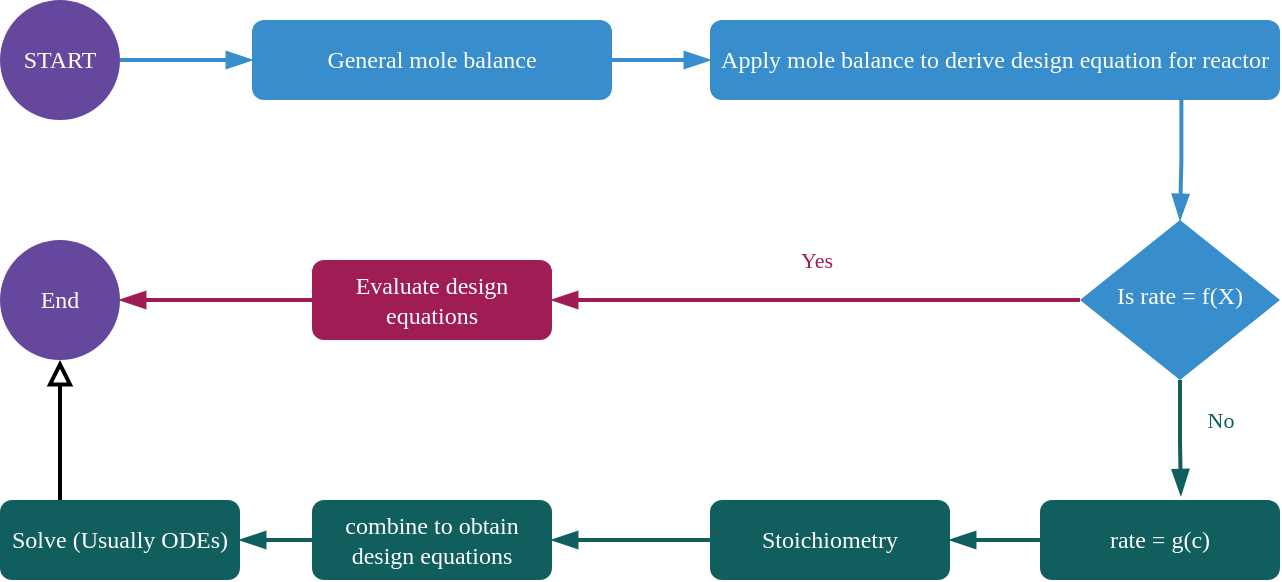<mxfile version="24.1.0" type="device">
  <diagram id="C5RBs43oDa-KdzZeNtuy" name="Page-1">
    <mxGraphModel dx="892" dy="774" grid="1" gridSize="10" guides="1" tooltips="1" connect="1" arrows="1" fold="1" page="1" pageScale="1" pageWidth="827" pageHeight="1169" math="1" shadow="0">
      <root>
        <mxCell id="WIyWlLk6GJQsqaUBKTNV-0" />
        <mxCell id="WIyWlLk6GJQsqaUBKTNV-1" parent="WIyWlLk6GJQsqaUBKTNV-0" />
        <mxCell id="WIyWlLk6GJQsqaUBKTNV-3" value="General mole balance" style="rounded=1;whiteSpace=wrap;html=1;fontSize=12;glass=0;strokeWidth=1;shadow=0;fontFamily=IBM Plex Sans;fillColor=#388ecc;fontColor=#ffffff;strokeColor=none;" parent="WIyWlLk6GJQsqaUBKTNV-1" vertex="1">
          <mxGeometry x="166" y="80" width="180" height="40" as="geometry" />
        </mxCell>
        <mxCell id="iGngKzLIpx9GkMjgScN4-27" value="" style="edgeStyle=orthogonalEdgeStyle;rounded=0;orthogonalLoop=1;jettySize=auto;html=1;labelBackgroundColor=none;endArrow=blockThin;fontFamily=IBM Plex Sans;endFill=1;endSize=8;strokeWidth=2;shadow=0;fillColor=#d80073;strokeColor=#388ecc;" parent="WIyWlLk6GJQsqaUBKTNV-1" source="iGngKzLIpx9GkMjgScN4-0" target="WIyWlLk6GJQsqaUBKTNV-3" edge="1">
          <mxGeometry relative="1" as="geometry" />
        </mxCell>
        <mxCell id="iGngKzLIpx9GkMjgScN4-0" value="START" style="ellipse;whiteSpace=wrap;html=1;aspect=fixed;fontFamily=IBM Plex Sans;fillColor=#65489d;fontColor=#ffffff;strokeColor=none;" parent="WIyWlLk6GJQsqaUBKTNV-1" vertex="1">
          <mxGeometry x="40" y="70" width="60" height="60" as="geometry" />
        </mxCell>
        <mxCell id="iGngKzLIpx9GkMjgScN4-4" value="Evaluate design equations" style="rounded=1;whiteSpace=wrap;html=1;fontSize=12;glass=0;strokeWidth=1;shadow=0;fontFamily=IBM Plex Sans;fillColor=#9f1d54;fontColor=#ffffff;strokeColor=none;" parent="WIyWlLk6GJQsqaUBKTNV-1" vertex="1">
          <mxGeometry x="196" y="200" width="120" height="40" as="geometry" />
        </mxCell>
        <mxCell id="iGngKzLIpx9GkMjgScN4-10" value="Apply mole balance to derive design equation for reactor" style="rounded=1;whiteSpace=wrap;html=1;fontSize=12;glass=0;strokeWidth=1;shadow=0;fontFamily=IBM Plex Sans;fillColor=#388ecc;fontColor=#ffffff;strokeColor=none;align=center;verticalAlign=middle;" parent="WIyWlLk6GJQsqaUBKTNV-1" vertex="1">
          <mxGeometry x="395" y="80" width="285" height="40" as="geometry" />
        </mxCell>
        <mxCell id="WIyWlLk6GJQsqaUBKTNV-2" value="" style="rounded=0;html=1;jettySize=auto;orthogonalLoop=1;fontSize=11;endArrow=blockThin;endFill=1;endSize=8;strokeWidth=2;shadow=0;labelBackgroundColor=none;edgeStyle=orthogonalEdgeStyle;fontFamily=IBM Plex Sans;exitX=1;exitY=0.5;exitDx=0;exitDy=0;entryX=0;entryY=0.5;entryDx=0;entryDy=0;fillColor=#d80073;strokeColor=#388ecc;align=center;verticalAlign=middle;fontColor=default;" parent="WIyWlLk6GJQsqaUBKTNV-1" source="WIyWlLk6GJQsqaUBKTNV-3" target="iGngKzLIpx9GkMjgScN4-10" edge="1">
          <mxGeometry relative="1" as="geometry">
            <mxPoint x="410" y="100" as="sourcePoint" />
            <mxPoint x="265" y="170" as="targetPoint" />
          </mxGeometry>
        </mxCell>
        <mxCell id="iGngKzLIpx9GkMjgScN4-13" value="rate = g(c)" style="rounded=1;whiteSpace=wrap;html=1;fontSize=12;glass=0;strokeWidth=1;shadow=0;fontFamily=IBM Plex Sans;fillColor=#105e5d;fontColor=#ffffff;strokeColor=none;" parent="WIyWlLk6GJQsqaUBKTNV-1" vertex="1">
          <mxGeometry x="560" y="320" width="120" height="40" as="geometry" />
        </mxCell>
        <mxCell id="iGngKzLIpx9GkMjgScN4-14" value="Is rate = f(X)" style="rhombus;whiteSpace=wrap;html=1;shadow=0;fontFamily=IBM Plex Sans;fontSize=12;align=center;strokeWidth=1;spacing=6;spacingTop=-4;fillColor=#388ecc;fontColor=#ffffff;strokeColor=none;rounded=1;glass=0;verticalAlign=middle;arcSize=0;" parent="WIyWlLk6GJQsqaUBKTNV-1" vertex="1">
          <mxGeometry x="580" y="180" width="100" height="80" as="geometry" />
        </mxCell>
        <mxCell id="iGngKzLIpx9GkMjgScN4-2" value="&lt;font color=&quot;#9f1d54&quot;&gt;Yes&lt;/font&gt;" style="edgeStyle=orthogonalEdgeStyle;rounded=0;html=1;jettySize=auto;orthogonalLoop=1;fontSize=11;endArrow=blockThin;endFill=1;endSize=8;strokeWidth=2;shadow=0;labelBackgroundColor=none;fontFamily=IBM Plex Sans;exitX=0;exitY=0.5;exitDx=0;exitDy=0;fillColor=#6a00ff;strokeColor=#9f1d54;" parent="WIyWlLk6GJQsqaUBKTNV-1" source="iGngKzLIpx9GkMjgScN4-14" target="iGngKzLIpx9GkMjgScN4-4" edge="1">
          <mxGeometry y="-20" relative="1" as="geometry">
            <mxPoint as="offset" />
            <mxPoint x="230" y="300" as="sourcePoint" />
          </mxGeometry>
        </mxCell>
        <mxCell id="iGngKzLIpx9GkMjgScN4-26" value="" style="edgeStyle=orthogonalEdgeStyle;rounded=0;orthogonalLoop=1;jettySize=auto;html=1;exitX=0.827;exitY=0.962;exitDx=0;exitDy=0;exitPerimeter=0;labelBackgroundColor=none;endArrow=blockThin;fontFamily=IBM Plex Sans;endFill=1;endSize=8;strokeWidth=2;shadow=0;fillColor=#d80073;strokeColor=#388ecc;align=center;verticalAlign=middle;fontSize=11;fontColor=default;" parent="WIyWlLk6GJQsqaUBKTNV-1" source="iGngKzLIpx9GkMjgScN4-10" target="iGngKzLIpx9GkMjgScN4-14" edge="1">
          <mxGeometry relative="1" as="geometry" />
        </mxCell>
        <mxCell id="iGngKzLIpx9GkMjgScN4-5" value="&lt;font color=&quot;#105e5d&quot;&gt;No&lt;/font&gt;" style="rounded=0;html=1;jettySize=auto;orthogonalLoop=1;fontSize=11;endArrow=blockThin;endFill=1;endSize=8;strokeWidth=2;shadow=0;labelBackgroundColor=none;edgeStyle=orthogonalEdgeStyle;fontFamily=IBM Plex Sans;exitX=0.5;exitY=1;exitDx=0;exitDy=0;entryX=0.587;entryY=-0.06;entryDx=0;entryDy=0;entryPerimeter=0;fillColor=#008a00;strokeColor=#105e5d;align=center;verticalAlign=middle;fontColor=default;" parent="WIyWlLk6GJQsqaUBKTNV-1" source="iGngKzLIpx9GkMjgScN4-14" target="iGngKzLIpx9GkMjgScN4-13" edge="1">
          <mxGeometry x="-0.333" y="20" relative="1" as="geometry">
            <mxPoint as="offset" />
            <mxPoint x="-125" y="460" as="sourcePoint" />
            <mxPoint x="-125" y="520" as="targetPoint" />
          </mxGeometry>
        </mxCell>
        <mxCell id="iGngKzLIpx9GkMjgScN4-15" value="Stoichiometry" style="rounded=1;whiteSpace=wrap;html=1;fontSize=12;glass=0;strokeWidth=1;shadow=0;fontFamily=IBM Plex Sans;fillColor=#105e5d;fontColor=#ffffff;strokeColor=none;align=center;verticalAlign=middle;" parent="WIyWlLk6GJQsqaUBKTNV-1" vertex="1">
          <mxGeometry x="395" y="320" width="120" height="40" as="geometry" />
        </mxCell>
        <mxCell id="iGngKzLIpx9GkMjgScN4-21" value="" style="edgeStyle=orthogonalEdgeStyle;rounded=0;orthogonalLoop=1;jettySize=auto;html=1;labelBackgroundColor=none;endArrow=blockThin;fontFamily=IBM Plex Sans;endFill=1;endSize=8;strokeWidth=2;shadow=0;strokeColor=#105e5d;fillColor=#008a00;align=center;verticalAlign=middle;fontSize=11;fontColor=default;" parent="WIyWlLk6GJQsqaUBKTNV-1" source="iGngKzLIpx9GkMjgScN4-13" target="iGngKzLIpx9GkMjgScN4-15" edge="1">
          <mxGeometry relative="1" as="geometry" />
        </mxCell>
        <mxCell id="iGngKzLIpx9GkMjgScN4-16" value="combine to obtain design equations" style="rounded=1;whiteSpace=wrap;html=1;fontSize=12;glass=0;strokeWidth=1;shadow=0;fontFamily=IBM Plex Sans;fillColor=#105e5d;fontColor=#ffffff;strokeColor=none;align=center;verticalAlign=middle;" parent="WIyWlLk6GJQsqaUBKTNV-1" vertex="1">
          <mxGeometry x="196" y="320" width="120" height="40" as="geometry" />
        </mxCell>
        <mxCell id="iGngKzLIpx9GkMjgScN4-22" value="" style="edgeStyle=orthogonalEdgeStyle;rounded=0;orthogonalLoop=1;jettySize=auto;html=1;labelBackgroundColor=none;endArrow=blockThin;fontFamily=IBM Plex Sans;endFill=1;endSize=8;strokeWidth=2;shadow=0;strokeColor=#105e5d;fillColor=#008a00;align=center;verticalAlign=middle;fontSize=11;fontColor=default;" parent="WIyWlLk6GJQsqaUBKTNV-1" source="iGngKzLIpx9GkMjgScN4-15" target="iGngKzLIpx9GkMjgScN4-16" edge="1">
          <mxGeometry relative="1" as="geometry" />
        </mxCell>
        <mxCell id="iGngKzLIpx9GkMjgScN4-17" value="Solve (Usually ODEs)" style="rounded=1;whiteSpace=wrap;html=1;fontSize=12;glass=0;strokeWidth=1;shadow=0;fontFamily=IBM Plex Sans;fillColor=#105e5d;fontColor=#ffffff;strokeColor=none;align=center;verticalAlign=middle;" parent="WIyWlLk6GJQsqaUBKTNV-1" vertex="1">
          <mxGeometry x="40" y="320" width="120" height="40" as="geometry" />
        </mxCell>
        <mxCell id="iGngKzLIpx9GkMjgScN4-23" value="" style="edgeStyle=orthogonalEdgeStyle;rounded=0;orthogonalLoop=1;jettySize=auto;html=1;entryX=1;entryY=0.5;entryDx=0;entryDy=0;labelBackgroundColor=none;endArrow=blockThin;fontFamily=IBM Plex Sans;endFill=1;endSize=8;strokeWidth=2;shadow=0;strokeColor=#105e5d;fillColor=#008a00;align=center;verticalAlign=middle;fontSize=11;fontColor=default;" parent="WIyWlLk6GJQsqaUBKTNV-1" source="iGngKzLIpx9GkMjgScN4-16" target="iGngKzLIpx9GkMjgScN4-17" edge="1">
          <mxGeometry relative="1" as="geometry" />
        </mxCell>
        <mxCell id="iGngKzLIpx9GkMjgScN4-18" value="End" style="ellipse;whiteSpace=wrap;html=1;aspect=fixed;fontFamily=IBM Plex Sans;fillColor=#65489d;fontColor=#ffffff;strokeColor=none;align=center;verticalAlign=middle;fontSize=12;" parent="WIyWlLk6GJQsqaUBKTNV-1" vertex="1">
          <mxGeometry x="40" y="190" width="60" height="60" as="geometry" />
        </mxCell>
        <mxCell id="iGngKzLIpx9GkMjgScN4-25" value="" style="edgeStyle=orthogonalEdgeStyle;rounded=0;orthogonalLoop=1;jettySize=auto;html=1;labelBackgroundColor=none;endArrow=blockThin;fontFamily=IBM Plex Sans;endFill=1;endSize=8;strokeWidth=2;shadow=0;fillColor=#6a00ff;strokeColor=#9f1d54;align=center;verticalAlign=middle;fontSize=11;fontColor=default;" parent="WIyWlLk6GJQsqaUBKTNV-1" source="iGngKzLIpx9GkMjgScN4-4" target="iGngKzLIpx9GkMjgScN4-18" edge="1">
          <mxGeometry relative="1" as="geometry" />
        </mxCell>
        <mxCell id="iGngKzLIpx9GkMjgScN4-24" value="" style="edgeStyle=orthogonalEdgeStyle;rounded=0;orthogonalLoop=1;jettySize=auto;html=1;exitX=0.25;exitY=0;exitDx=0;exitDy=0;labelBackgroundColor=none;endArrow=block;fontFamily=IBM Plex Sans;endFill=0;endSize=8;strokeWidth=2;shadow=0;" parent="WIyWlLk6GJQsqaUBKTNV-1" source="iGngKzLIpx9GkMjgScN4-17" target="iGngKzLIpx9GkMjgScN4-18" edge="1">
          <mxGeometry relative="1" as="geometry" />
        </mxCell>
      </root>
    </mxGraphModel>
  </diagram>
</mxfile>
